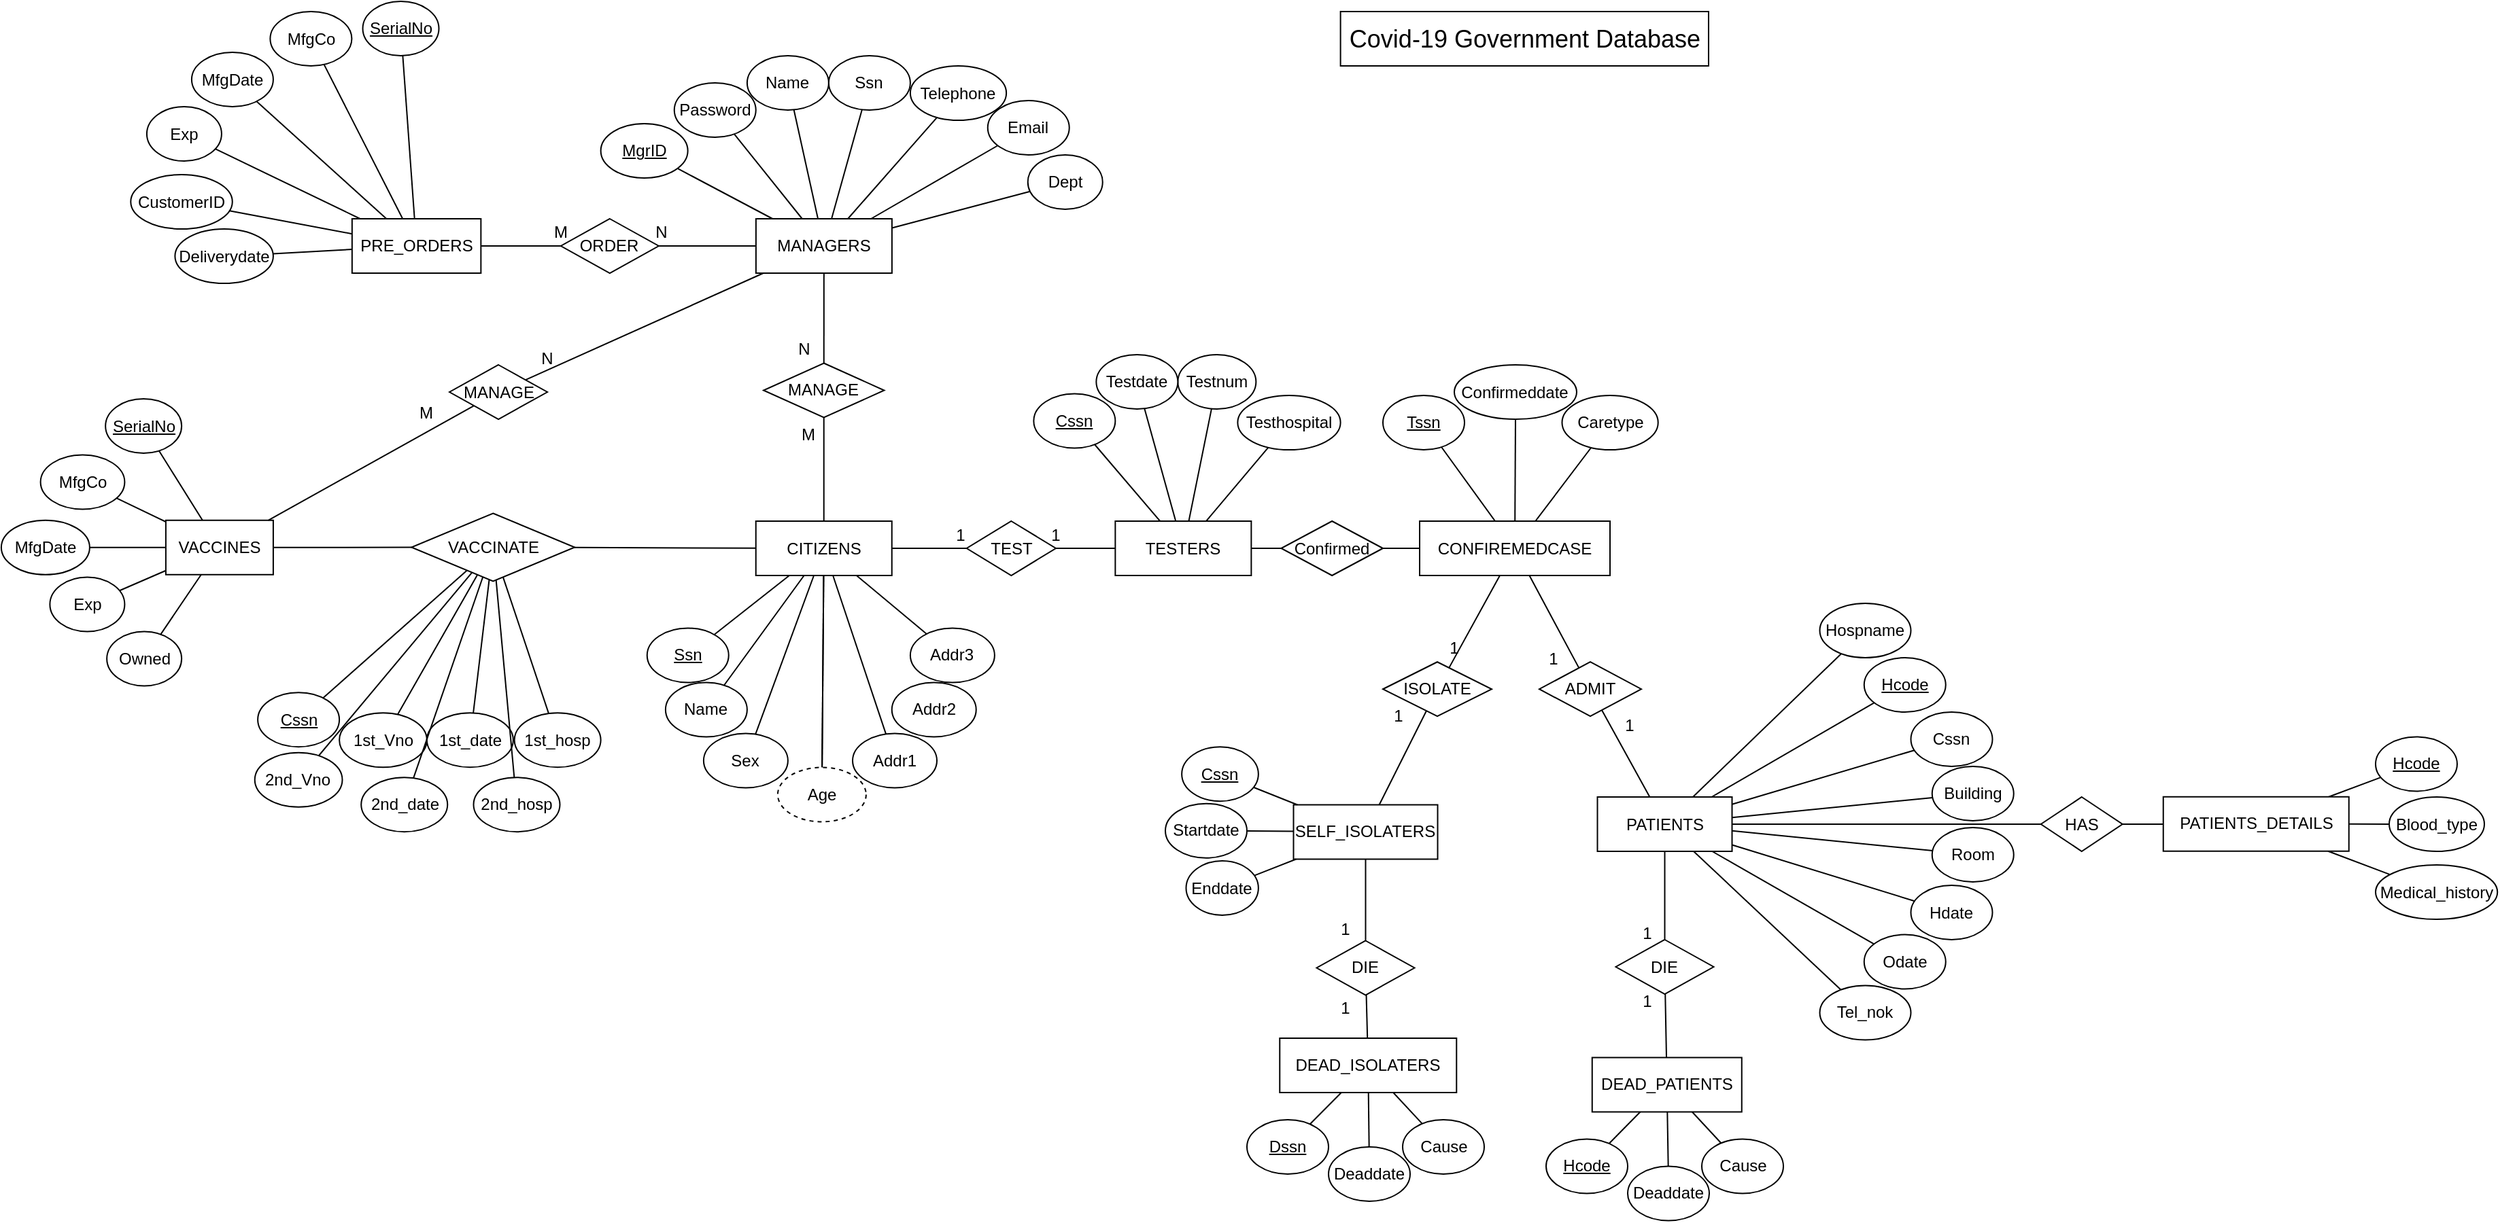 <mxfile version="15.8.6" type="google"><diagram id="Tef4YPOQEfVpA9aG3yB3" name="Page-1"><mxGraphModel dx="2130" dy="968" grid="1" gridSize="10" guides="1" tooltips="1" connect="1" arrows="1" fold="1" page="1" pageScale="1" pageWidth="827" pageHeight="1169" math="0" shadow="0"><root><mxCell id="0"/><mxCell id="1" parent="0"/><mxCell id="wlA0AizAZ7LrFWX_nTc1-1" value="TESTERS" style="whiteSpace=wrap;html=1;align=center;" parent="1" vertex="1"><mxGeometry x="1173.18" y="549.5" width="100" height="40" as="geometry"/></mxCell><mxCell id="wlA0AizAZ7LrFWX_nTc1-2" value="&lt;font style=&quot;font-size: 18px&quot;&gt;Covid-19 Government Database&lt;/font&gt;" style="whiteSpace=wrap;html=1;align=center;" parent="1" vertex="1"><mxGeometry x="1338.81" y="174.5" width="270.68" height="40" as="geometry"/></mxCell><mxCell id="wlA0AizAZ7LrFWX_nTc1-3" value="MANAGERS" style="whiteSpace=wrap;html=1;align=center;" parent="1" vertex="1"><mxGeometry x="908.94" y="327" width="100" height="40" as="geometry"/></mxCell><mxCell id="wlA0AizAZ7LrFWX_nTc1-9" value="CITIZENS" style="whiteSpace=wrap;html=1;align=center;" parent="1" vertex="1"><mxGeometry x="908.87" y="549.5" width="100" height="40" as="geometry"/></mxCell><mxCell id="wlA0AizAZ7LrFWX_nTc1-10" value="Ssn" style="ellipse;whiteSpace=wrap;html=1;align=center;fontStyle=4;" parent="1" vertex="1"><mxGeometry x="828.87" y="628.25" width="60" height="40" as="geometry"/></mxCell><mxCell id="wlA0AizAZ7LrFWX_nTc1-12" value="Name" style="ellipse;whiteSpace=wrap;html=1;align=center;" parent="1" vertex="1"><mxGeometry x="842.44" y="668.25" width="60" height="40" as="geometry"/></mxCell><mxCell id="wlA0AizAZ7LrFWX_nTc1-14" value="Sex" style="ellipse;whiteSpace=wrap;html=1;align=center;" parent="1" vertex="1"><mxGeometry x="870.44" y="705.75" width="62" height="40" as="geometry"/></mxCell><mxCell id="wlA0AizAZ7LrFWX_nTc1-28" value="SerialNo" style="ellipse;whiteSpace=wrap;html=1;align=center;fontStyle=4;" parent="1" vertex="1"><mxGeometry x="430.57" y="459.5" width="56" height="40" as="geometry"/></mxCell><mxCell id="wlA0AizAZ7LrFWX_nTc1-29" value="Exp" style="ellipse;whiteSpace=wrap;html=1;align=center;" parent="1" vertex="1"><mxGeometry x="389.69" y="590.75" width="55" height="40" as="geometry"/></mxCell><mxCell id="wlA0AizAZ7LrFWX_nTc1-30" value="MfgCo" style="ellipse;whiteSpace=wrap;html=1;align=center;" parent="1" vertex="1"><mxGeometry x="382.81" y="500.75" width="61.88" height="40" as="geometry"/></mxCell><mxCell id="wlA0AizAZ7LrFWX_nTc1-33" value="MfgDate" style="ellipse;whiteSpace=wrap;html=1;align=center;" parent="1" vertex="1"><mxGeometry x="353.95" y="548.88" width="65" height="40" as="geometry"/></mxCell><mxCell id="wlA0AizAZ7LrFWX_nTc1-34" value="VACCINES" style="whiteSpace=wrap;html=1;align=center;" parent="1" vertex="1"><mxGeometry x="474.95" y="548.88" width="79" height="40" as="geometry"/></mxCell><mxCell id="wlA0AizAZ7LrFWX_nTc1-39" value="Testnum" style="ellipse;whiteSpace=wrap;html=1;align=center;" parent="1" vertex="1"><mxGeometry x="1219.18" y="427" width="57.5" height="40" as="geometry"/></mxCell><mxCell id="KOKyJdPSJl_EQrpY-CTu-1" value="PATIENTS" style="whiteSpace=wrap;html=1;align=center;" parent="1" vertex="1"><mxGeometry x="1527.75" y="752.5" width="99" height="40" as="geometry"/></mxCell><mxCell id="KOKyJdPSJl_EQrpY-CTu-4" value="Hospname" style="ellipse;whiteSpace=wrap;html=1;align=center;" parent="1" vertex="1"><mxGeometry x="1691.25" y="610" width="67" height="40" as="geometry"/></mxCell><mxCell id="KOKyJdPSJl_EQrpY-CTu-6" value="Hdate" style="ellipse;whiteSpace=wrap;html=1;align=center;" parent="1" vertex="1"><mxGeometry x="1758.25" y="817.5" width="60" height="40" as="geometry"/></mxCell><mxCell id="KOKyJdPSJl_EQrpY-CTu-7" value="Odate" style="ellipse;whiteSpace=wrap;html=1;align=center;" parent="1" vertex="1"><mxGeometry x="1723.88" y="853.75" width="60" height="40" as="geometry"/></mxCell><mxCell id="KOKyJdPSJl_EQrpY-CTu-8" value="Room" style="ellipse;whiteSpace=wrap;html=1;align=center;" parent="1" vertex="1"><mxGeometry x="1773.88" y="775" width="60" height="40" as="geometry"/></mxCell><mxCell id="KOKyJdPSJl_EQrpY-CTu-9" value="Building" style="ellipse;whiteSpace=wrap;html=1;align=center;" parent="1" vertex="1"><mxGeometry x="1773.88" y="730" width="60" height="40" as="geometry"/></mxCell><mxCell id="KOKyJdPSJl_EQrpY-CTu-11" value="Testdate" style="ellipse;whiteSpace=wrap;html=1;align=center;" parent="1" vertex="1"><mxGeometry x="1159.18" y="427" width="60" height="40" as="geometry"/></mxCell><mxCell id="KOKyJdPSJl_EQrpY-CTu-21" value="MANAGE" style="shape=rhombus;perimeter=rhombusPerimeter;whiteSpace=wrap;html=1;align=center;" parent="1" vertex="1"><mxGeometry x="914.49" y="433.25" width="88.75" height="40" as="geometry"/></mxCell><mxCell id="KOKyJdPSJl_EQrpY-CTu-46" value="" style="endArrow=none;html=1;rounded=0;" parent="1" source="wlA0AizAZ7LrFWX_nTc1-28" target="wlA0AizAZ7LrFWX_nTc1-34" edge="1"><mxGeometry relative="1" as="geometry"><mxPoint x="408.7" y="588.88" as="sourcePoint"/><mxPoint x="408.7" y="568.88" as="targetPoint"/></mxGeometry></mxCell><mxCell id="KOKyJdPSJl_EQrpY-CTu-47" value="" style="endArrow=none;html=1;rounded=0;" parent="1" source="wlA0AizAZ7LrFWX_nTc1-30" target="wlA0AizAZ7LrFWX_nTc1-34" edge="1"><mxGeometry relative="1" as="geometry"><mxPoint x="361.7" y="588.88" as="sourcePoint"/><mxPoint x="408.7" y="718.88" as="targetPoint"/></mxGeometry></mxCell><mxCell id="KOKyJdPSJl_EQrpY-CTu-48" value="" style="endArrow=none;html=1;rounded=0;" parent="1" source="wlA0AizAZ7LrFWX_nTc1-33" target="wlA0AizAZ7LrFWX_nTc1-34" edge="1"><mxGeometry relative="1" as="geometry"><mxPoint x="551.816" y="656.87" as="sourcePoint"/><mxPoint x="398.7" y="708.88" as="targetPoint"/></mxGeometry></mxCell><mxCell id="KOKyJdPSJl_EQrpY-CTu-49" value="" style="endArrow=none;html=1;rounded=0;" parent="1" source="wlA0AizAZ7LrFWX_nTc1-29" target="wlA0AizAZ7LrFWX_nTc1-34" edge="1"><mxGeometry relative="1" as="geometry"><mxPoint x="597.316" y="494.524" as="sourcePoint"/><mxPoint x="398.7" y="698.88" as="targetPoint"/></mxGeometry></mxCell><mxCell id="KOKyJdPSJl_EQrpY-CTu-50" value="" style="endArrow=none;html=1;rounded=0;" parent="1" source="wlA0AizAZ7LrFWX_nTc1-10" target="wlA0AizAZ7LrFWX_nTc1-9" edge="1"><mxGeometry relative="1" as="geometry"><mxPoint x="828.87" y="669.5" as="sourcePoint"/><mxPoint x="879.37" y="609.5" as="targetPoint"/></mxGeometry></mxCell><mxCell id="KOKyJdPSJl_EQrpY-CTu-51" value="" style="endArrow=none;html=1;rounded=0;" parent="1" source="wlA0AizAZ7LrFWX_nTc1-12" target="wlA0AizAZ7LrFWX_nTc1-9" edge="1"><mxGeometry relative="1" as="geometry"><mxPoint x="909.87" y="654.5" as="sourcePoint"/><mxPoint x="968.87" y="599.5" as="targetPoint"/></mxGeometry></mxCell><mxCell id="KOKyJdPSJl_EQrpY-CTu-52" value="" style="endArrow=none;html=1;rounded=0;" parent="1" source="wlA0AizAZ7LrFWX_nTc1-14" target="wlA0AizAZ7LrFWX_nTc1-9" edge="1"><mxGeometry relative="1" as="geometry"><mxPoint x="919.87" y="664.5" as="sourcePoint"/><mxPoint x="978.87" y="609.5" as="targetPoint"/></mxGeometry></mxCell><mxCell id="KOKyJdPSJl_EQrpY-CTu-53" value="" style="endArrow=none;html=1;rounded=0;" parent="1" source="05w3biJESEmMA4Z9s65H-32" target="wlA0AizAZ7LrFWX_nTc1-9" edge="1"><mxGeometry relative="1" as="geometry"><mxPoint x="1011.869" y="443.776" as="sourcePoint"/><mxPoint x="988.87" y="619.5" as="targetPoint"/></mxGeometry></mxCell><mxCell id="aL1hdE9Rqwe-BxGS2zhp-1" value="Dept" style="ellipse;whiteSpace=wrap;html=1;align=center;" parent="1" vertex="1"><mxGeometry x="1108.87" y="280" width="55" height="40" as="geometry"/></mxCell><mxCell id="aL1hdE9Rqwe-BxGS2zhp-9" value="Password" style="ellipse;whiteSpace=wrap;html=1;align=center;" parent="1" vertex="1"><mxGeometry x="848.87" y="227" width="60" height="40" as="geometry"/></mxCell><mxCell id="aL1hdE9Rqwe-BxGS2zhp-10" value="" style="endArrow=none;html=1;rounded=0;" parent="1" source="wlA0AizAZ7LrFWX_nTc1-3" target="aL1hdE9Rqwe-BxGS2zhp-1" edge="1"><mxGeometry relative="1" as="geometry"><mxPoint x="666.5" y="383.37" as="sourcePoint"/><mxPoint x="451.119" y="458.126" as="targetPoint"/></mxGeometry></mxCell><mxCell id="aL1hdE9Rqwe-BxGS2zhp-11" value="" style="endArrow=none;html=1;rounded=0;" parent="1" source="wlA0AizAZ7LrFWX_nTc1-3" target="aL1hdE9Rqwe-BxGS2zhp-14" edge="1"><mxGeometry relative="1" as="geometry"><mxPoint x="386.5" y="383.37" as="sourcePoint"/><mxPoint x="576.5" y="243.37" as="targetPoint"/></mxGeometry></mxCell><mxCell id="aL1hdE9Rqwe-BxGS2zhp-13" value="" style="endArrow=none;html=1;rounded=0;" parent="1" source="wlA0AizAZ7LrFWX_nTc1-3" target="aL1hdE9Rqwe-BxGS2zhp-9" edge="1"><mxGeometry relative="1" as="geometry"><mxPoint x="516.5" y="353.37" as="sourcePoint"/><mxPoint x="476.5" y="263.37" as="targetPoint"/></mxGeometry></mxCell><mxCell id="aL1hdE9Rqwe-BxGS2zhp-14" value="MgrID" style="ellipse;whiteSpace=wrap;html=1;align=center;fontStyle=4;" parent="1" vertex="1"><mxGeometry x="794.81" y="257" width="64" height="40" as="geometry"/></mxCell><mxCell id="mh0vzh0CUXaaZkhhf7im-1" value="Name" style="ellipse;whiteSpace=wrap;html=1;align=center;" parent="1" vertex="1"><mxGeometry x="902.44" y="207" width="60" height="40" as="geometry"/></mxCell><mxCell id="mh0vzh0CUXaaZkhhf7im-2" value="Ssn" style="ellipse;whiteSpace=wrap;html=1;align=center;" parent="1" vertex="1"><mxGeometry x="962.44" y="207" width="60" height="40" as="geometry"/></mxCell><mxCell id="mh0vzh0CUXaaZkhhf7im-3" value="Email" style="ellipse;whiteSpace=wrap;html=1;align=center;" parent="1" vertex="1"><mxGeometry x="1079.37" y="240" width="60" height="40" as="geometry"/></mxCell><mxCell id="RqSrlyFkmi14pjxcWvD9-8" value="MANAGE" style="shape=rhombus;perimeter=rhombusPerimeter;whiteSpace=wrap;html=1;align=center;" parent="1" vertex="1"><mxGeometry x="683.55" y="434.5" width="72" height="40" as="geometry"/></mxCell><mxCell id="RqSrlyFkmi14pjxcWvD9-14" value="" style="endArrow=none;html=1;rounded=0;" parent="1" source="CvPec89zEIyWPeB_pNI0-44" target="wlA0AizAZ7LrFWX_nTc1-9" edge="1"><mxGeometry relative="1" as="geometry"><mxPoint x="883.721" y="1022.17" as="sourcePoint"/><mxPoint x="1044.999" y="547" as="targetPoint"/></mxGeometry></mxCell><mxCell id="RqSrlyFkmi14pjxcWvD9-15" value="" style="endArrow=none;html=1;rounded=0;" parent="1" source="wlA0AizAZ7LrFWX_nTc1-34" target="CvPec89zEIyWPeB_pNI0-44" edge="1"><mxGeometry relative="1" as="geometry"><mxPoint x="865.902" y="1004.601" as="sourcePoint"/><mxPoint x="880.802" y="529.37" as="targetPoint"/></mxGeometry></mxCell><mxCell id="RqSrlyFkmi14pjxcWvD9-23" value="" style="endArrow=none;html=1;rounded=0;" parent="1" source="wlA0AizAZ7LrFWX_nTc1-3" target="mh0vzh0CUXaaZkhhf7im-1" edge="1"><mxGeometry relative="1" as="geometry"><mxPoint x="566.5" y="323.37" as="sourcePoint"/><mxPoint x="499.0" y="273.37" as="targetPoint"/></mxGeometry></mxCell><mxCell id="RqSrlyFkmi14pjxcWvD9-24" value="" style="endArrow=none;html=1;rounded=0;" parent="1" source="wlA0AizAZ7LrFWX_nTc1-3" target="mh0vzh0CUXaaZkhhf7im-2" edge="1"><mxGeometry relative="1" as="geometry"><mxPoint x="426.5" y="363.37" as="sourcePoint"/><mxPoint x="509.0" y="283.37" as="targetPoint"/></mxGeometry></mxCell><mxCell id="RqSrlyFkmi14pjxcWvD9-25" value="" style="endArrow=none;html=1;rounded=0;" parent="1" source="wlA0AizAZ7LrFWX_nTc1-3" target="mh0vzh0CUXaaZkhhf7im-3" edge="1"><mxGeometry relative="1" as="geometry"><mxPoint x="656.5" y="403.37" as="sourcePoint"/><mxPoint x="519.0" y="293.37" as="targetPoint"/></mxGeometry></mxCell><mxCell id="RqSrlyFkmi14pjxcWvD9-30" value="" style="endArrow=none;html=1;rounded=0;" parent="1" source="wlA0AizAZ7LrFWX_nTc1-1" target="KOKyJdPSJl_EQrpY-CTu-11" edge="1"><mxGeometry relative="1" as="geometry"><mxPoint x="1078.355" y="589.5" as="sourcePoint"/><mxPoint x="1048.198" y="618.264" as="targetPoint"/></mxGeometry></mxCell><mxCell id="RqSrlyFkmi14pjxcWvD9-31" value="" style="endArrow=none;html=1;rounded=0;" parent="1" source="wlA0AizAZ7LrFWX_nTc1-1" target="wlA0AizAZ7LrFWX_nTc1-39" edge="1"><mxGeometry relative="1" as="geometry"><mxPoint x="1090.287" y="589.5" as="sourcePoint"/><mxPoint x="1058.198" y="628.264" as="targetPoint"/></mxGeometry></mxCell><mxCell id="RqSrlyFkmi14pjxcWvD9-33" value="" style="endArrow=none;html=1;rounded=0;" parent="1" source="KOKyJdPSJl_EQrpY-CTu-1" target="KOKyJdPSJl_EQrpY-CTu-9" edge="1"><mxGeometry relative="1" as="geometry"><mxPoint x="1329.348" y="832.5" as="sourcePoint"/><mxPoint x="1735.06" y="723.451" as="targetPoint"/></mxGeometry></mxCell><mxCell id="RqSrlyFkmi14pjxcWvD9-35" value="" style="endArrow=none;html=1;rounded=0;" parent="1" source="KOKyJdPSJl_EQrpY-CTu-1" target="KOKyJdPSJl_EQrpY-CTu-4" edge="1"><mxGeometry relative="1" as="geometry"><mxPoint x="1572.712" y="812.5" as="sourcePoint"/><mxPoint x="1544.178" y="832.853" as="targetPoint"/></mxGeometry></mxCell><mxCell id="RqSrlyFkmi14pjxcWvD9-36" value="" style="endArrow=none;html=1;rounded=0;" parent="1" source="KOKyJdPSJl_EQrpY-CTu-1" target="05w3biJESEmMA4Z9s65H-64" edge="1"><mxGeometry relative="1" as="geometry"><mxPoint x="1582.712" y="822.5" as="sourcePoint"/><mxPoint x="1734.289" y="829.326" as="targetPoint"/></mxGeometry></mxCell><mxCell id="RqSrlyFkmi14pjxcWvD9-37" value="" style="endArrow=none;html=1;rounded=0;" parent="1" source="KOKyJdPSJl_EQrpY-CTu-1" target="KOKyJdPSJl_EQrpY-CTu-7" edge="1"><mxGeometry relative="1" as="geometry"><mxPoint x="1592.712" y="832.5" as="sourcePoint"/><mxPoint x="1564.178" y="852.853" as="targetPoint"/></mxGeometry></mxCell><mxCell id="RqSrlyFkmi14pjxcWvD9-41" value="" style="endArrow=none;html=1;rounded=0;" parent="1" source="KOKyJdPSJl_EQrpY-CTu-1" target="KOKyJdPSJl_EQrpY-CTu-6" edge="1"><mxGeometry relative="1" as="geometry"><mxPoint x="1632.712" y="872.5" as="sourcePoint"/><mxPoint x="1742.79" y="793.723" as="targetPoint"/></mxGeometry></mxCell><mxCell id="RqSrlyFkmi14pjxcWvD9-50" value="M" style="text;html=1;align=center;verticalAlign=middle;resizable=0;points=[];autosize=1;strokeColor=none;fillColor=none;" parent="1" vertex="1"><mxGeometry x="750" y="327" width="30" height="20" as="geometry"/></mxCell><mxCell id="RqSrlyFkmi14pjxcWvD9-51" value="N" style="text;html=1;align=center;verticalAlign=middle;resizable=0;points=[];autosize=1;strokeColor=none;fillColor=none;" parent="1" vertex="1"><mxGeometry x="828.87" y="327" width="20" height="20" as="geometry"/></mxCell><mxCell id="RqSrlyFkmi14pjxcWvD9-58" value="" style="endArrow=none;html=1;rounded=0;" parent="1" source="KOKyJdPSJl_EQrpY-CTu-21" target="wlA0AizAZ7LrFWX_nTc1-3" edge="1"><mxGeometry relative="1" as="geometry"><mxPoint x="664.75" y="378.37" as="sourcePoint"/><mxPoint x="694.75" y="328.37" as="targetPoint"/></mxGeometry></mxCell><mxCell id="RqSrlyFkmi14pjxcWvD9-59" value="" style="endArrow=none;html=1;rounded=0;" parent="1" source="KOKyJdPSJl_EQrpY-CTu-21" target="wlA0AizAZ7LrFWX_nTc1-9" edge="1"><mxGeometry relative="1" as="geometry"><mxPoint x="818.353" y="468.563" as="sourcePoint"/><mxPoint x="734.37" y="677" as="targetPoint"/></mxGeometry></mxCell><mxCell id="05w3biJESEmMA4Z9s65H-1" value="DEAD_ISOLATERS" style="whiteSpace=wrap;html=1;align=center;" parent="1" vertex="1"><mxGeometry x="1294.13" y="930" width="130" height="40" as="geometry"/></mxCell><mxCell id="05w3biJESEmMA4Z9s65H-2" value="Dssn" style="ellipse;whiteSpace=wrap;html=1;align=center;fontStyle=4;" parent="1" vertex="1"><mxGeometry x="1270.0" y="990" width="60" height="40" as="geometry"/></mxCell><mxCell id="05w3biJESEmMA4Z9s65H-3" value="Deaddate" style="ellipse;whiteSpace=wrap;html=1;align=center;" parent="1" vertex="1"><mxGeometry x="1330.0" y="1010" width="60" height="40" as="geometry"/></mxCell><mxCell id="05w3biJESEmMA4Z9s65H-4" value="Cause" style="ellipse;whiteSpace=wrap;html=1;align=center;" parent="1" vertex="1"><mxGeometry x="1384.5" y="990" width="60" height="40" as="geometry"/></mxCell><mxCell id="05w3biJESEmMA4Z9s65H-7" value="Cssn" style="ellipse;whiteSpace=wrap;html=1;align=center;fontStyle=4;" parent="1" vertex="1"><mxGeometry x="1113.18" y="455.75" width="60" height="40" as="geometry"/></mxCell><mxCell id="05w3biJESEmMA4Z9s65H-8" value="" style="endArrow=none;html=1;rounded=0;" parent="1" source="wlA0AizAZ7LrFWX_nTc1-1" target="05w3biJESEmMA4Z9s65H-7" edge="1"><mxGeometry relative="1" as="geometry"><mxPoint x="1292.242" y="809.5" as="sourcePoint"/><mxPoint x="1176.042" y="502.569" as="targetPoint"/></mxGeometry></mxCell><mxCell id="05w3biJESEmMA4Z9s65H-12" value="TEST" style="shape=rhombus;perimeter=rhombusPerimeter;whiteSpace=wrap;html=1;align=center;" parent="1" vertex="1"><mxGeometry x="1063.87" y="549.5" width="65.63" height="40" as="geometry"/></mxCell><mxCell id="05w3biJESEmMA4Z9s65H-14" value="" style="endArrow=none;html=1;rounded=0;" parent="1" source="wlA0AizAZ7LrFWX_nTc1-9" target="05w3biJESEmMA4Z9s65H-12" edge="1"><mxGeometry relative="1" as="geometry"><mxPoint x="807.87" y="579.5" as="sourcePoint"/><mxPoint x="918.87" y="579.5" as="targetPoint"/></mxGeometry></mxCell><mxCell id="05w3biJESEmMA4Z9s65H-15" value="" style="endArrow=none;html=1;rounded=0;" parent="1" source="05w3biJESEmMA4Z9s65H-12" target="wlA0AizAZ7LrFWX_nTc1-1" edge="1"><mxGeometry relative="1" as="geometry"><mxPoint x="925.87" y="579.5" as="sourcePoint"/><mxPoint x="1093.87" y="579.5" as="targetPoint"/></mxGeometry></mxCell><mxCell id="05w3biJESEmMA4Z9s65H-16" value="" style="endArrow=none;html=1;rounded=0;" parent="1" source="05w3biJESEmMA4Z9s65H-2" target="05w3biJESEmMA4Z9s65H-1" edge="1"><mxGeometry relative="1" as="geometry"><mxPoint x="1233.0" y="740" as="sourcePoint"/><mxPoint x="1344.0" y="740" as="targetPoint"/></mxGeometry></mxCell><mxCell id="05w3biJESEmMA4Z9s65H-17" value="" style="endArrow=none;html=1;rounded=0;" parent="1" source="05w3biJESEmMA4Z9s65H-3" target="05w3biJESEmMA4Z9s65H-1" edge="1"><mxGeometry relative="1" as="geometry"><mxPoint x="1327.435" y="1003.432" as="sourcePoint"/><mxPoint x="1351.543" y="980" as="targetPoint"/></mxGeometry></mxCell><mxCell id="05w3biJESEmMA4Z9s65H-18" value="" style="endArrow=none;html=1;rounded=0;" parent="1" source="05w3biJESEmMA4Z9s65H-4" target="05w3biJESEmMA4Z9s65H-1" edge="1"><mxGeometry relative="1" as="geometry"><mxPoint x="1337.435" y="1013.432" as="sourcePoint"/><mxPoint x="1361.543" y="990" as="targetPoint"/></mxGeometry></mxCell><mxCell id="05w3biJESEmMA4Z9s65H-19" value="SELF_ISOLATERS" style="whiteSpace=wrap;html=1;align=center;" parent="1" vertex="1"><mxGeometry x="1304.25" y="758.25" width="106" height="40" as="geometry"/></mxCell><mxCell id="05w3biJESEmMA4Z9s65H-20" value="Cssn" style="ellipse;whiteSpace=wrap;html=1;align=center;fontStyle=4;" parent="1" vertex="1"><mxGeometry x="1222.07" y="715.62" width="56.36" height="40" as="geometry"/></mxCell><mxCell id="05w3biJESEmMA4Z9s65H-21" value="Startdate" style="ellipse;whiteSpace=wrap;html=1;align=center;" parent="1" vertex="1"><mxGeometry x="1210.0" y="757.37" width="60" height="40" as="geometry"/></mxCell><mxCell id="05w3biJESEmMA4Z9s65H-22" value="Enddate" style="ellipse;whiteSpace=wrap;html=1;align=center;" parent="1" vertex="1"><mxGeometry x="1225.25" y="799.5" width="53.18" height="40" as="geometry"/></mxCell><mxCell id="05w3biJESEmMA4Z9s65H-23" value="" style="endArrow=none;html=1;rounded=0;" parent="1" source="05w3biJESEmMA4Z9s65H-19" target="05w3biJESEmMA4Z9s65H-20" edge="1"><mxGeometry relative="1" as="geometry"><mxPoint x="1398.25" y="638.018" as="sourcePoint"/><mxPoint x="1483.1" y="658.836" as="targetPoint"/></mxGeometry></mxCell><mxCell id="05w3biJESEmMA4Z9s65H-24" value="" style="endArrow=none;html=1;rounded=0;" parent="1" source="05w3biJESEmMA4Z9s65H-19" target="05w3biJESEmMA4Z9s65H-21" edge="1"><mxGeometry relative="1" as="geometry"><mxPoint x="1283.75" y="855.75" as="sourcePoint"/><mxPoint x="1246.366" y="898.474" as="targetPoint"/></mxGeometry></mxCell><mxCell id="05w3biJESEmMA4Z9s65H-25" value="" style="endArrow=none;html=1;rounded=0;" parent="1" source="05w3biJESEmMA4Z9s65H-19" target="05w3biJESEmMA4Z9s65H-22" edge="1"><mxGeometry relative="1" as="geometry"><mxPoint x="1293.75" y="865.75" as="sourcePoint"/><mxPoint x="1256.366" y="908.474" as="targetPoint"/></mxGeometry></mxCell><mxCell id="05w3biJESEmMA4Z9s65H-29" value="DIE" style="shape=rhombus;perimeter=rhombusPerimeter;whiteSpace=wrap;html=1;align=center;" parent="1" vertex="1"><mxGeometry x="1321.25" y="858.25" width="72" height="40" as="geometry"/></mxCell><mxCell id="05w3biJESEmMA4Z9s65H-31" value="" style="endArrow=none;html=1;rounded=0;" parent="1" source="05w3biJESEmMA4Z9s65H-29" target="05w3biJESEmMA4Z9s65H-1" edge="1"><mxGeometry relative="1" as="geometry"><mxPoint x="2186.75" y="332" as="sourcePoint"/><mxPoint x="2187.212" y="174.5" as="targetPoint"/></mxGeometry></mxCell><mxCell id="05w3biJESEmMA4Z9s65H-33" value="Addr1" style="ellipse;whiteSpace=wrap;html=1;align=center;" parent="1" vertex="1"><mxGeometry x="980.0" y="705.75" width="62" height="40" as="geometry"/></mxCell><mxCell id="05w3biJESEmMA4Z9s65H-34" value="Addr2" style="ellipse;whiteSpace=wrap;html=1;align=center;" parent="1" vertex="1"><mxGeometry x="1008.87" y="668.25" width="62" height="40" as="geometry"/></mxCell><mxCell id="05w3biJESEmMA4Z9s65H-35" value="Addr3" style="ellipse;whiteSpace=wrap;html=1;align=center;" parent="1" vertex="1"><mxGeometry x="1022.44" y="628.25" width="62" height="40" as="geometry"/></mxCell><mxCell id="05w3biJESEmMA4Z9s65H-37" value="" style="endArrow=none;html=1;rounded=0;" parent="1" source="05w3biJESEmMA4Z9s65H-33" target="wlA0AizAZ7LrFWX_nTc1-9" edge="1"><mxGeometry relative="1" as="geometry"><mxPoint x="973.891" y="985.873" as="sourcePoint"/><mxPoint x="942.549" y="783.421" as="targetPoint"/></mxGeometry></mxCell><mxCell id="05w3biJESEmMA4Z9s65H-39" value="" style="endArrow=none;html=1;rounded=0;startArrow=none;" parent="1" source="05w3biJESEmMA4Z9s65H-32" target="wlA0AizAZ7LrFWX_nTc1-9" edge="1"><mxGeometry relative="1" as="geometry"><mxPoint x="986.98" y="880.747" as="sourcePoint"/><mxPoint x="958.94" y="785.75" as="targetPoint"/></mxGeometry></mxCell><mxCell id="05w3biJESEmMA4Z9s65H-40" value="" style="endArrow=none;html=1;rounded=0;" parent="1" source="05w3biJESEmMA4Z9s65H-35" target="wlA0AizAZ7LrFWX_nTc1-9" edge="1"><mxGeometry relative="1" as="geometry"><mxPoint x="1038.347" y="891.799" as="sourcePoint"/><mxPoint x="975.494" y="783.372" as="targetPoint"/></mxGeometry></mxCell><mxCell id="05w3biJESEmMA4Z9s65H-42" value="ADMIT" style="shape=rhombus;perimeter=rhombusPerimeter;whiteSpace=wrap;html=1;align=center;" parent="1" vertex="1"><mxGeometry x="1485" y="653.12" width="75" height="40" as="geometry"/></mxCell><mxCell id="05w3biJESEmMA4Z9s65H-43" value="ISOLATE" style="shape=rhombus;perimeter=rhombusPerimeter;whiteSpace=wrap;html=1;align=center;" parent="1" vertex="1"><mxGeometry x="1370" y="653.12" width="80" height="40" as="geometry"/></mxCell><mxCell id="05w3biJESEmMA4Z9s65H-45" value="" style="endArrow=none;html=1;rounded=0;" parent="1" source="CvPec89zEIyWPeB_pNI0-3" target="05w3biJESEmMA4Z9s65H-43" edge="1"><mxGeometry relative="1" as="geometry"><mxPoint x="1375.489" y="593.75" as="sourcePoint"/><mxPoint x="1171.5" y="583.75" as="targetPoint"/></mxGeometry></mxCell><mxCell id="05w3biJESEmMA4Z9s65H-46" value="" style="endArrow=none;html=1;rounded=0;" parent="1" source="05w3biJESEmMA4Z9s65H-43" target="05w3biJESEmMA4Z9s65H-19" edge="1"><mxGeometry relative="1" as="geometry"><mxPoint x="1647.198" y="479.41" as="sourcePoint"/><mxPoint x="1655.826" y="518.534" as="targetPoint"/></mxGeometry></mxCell><mxCell id="05w3biJESEmMA4Z9s65H-47" value="" style="endArrow=none;html=1;rounded=0;" parent="1" source="CvPec89zEIyWPeB_pNI0-3" target="05w3biJESEmMA4Z9s65H-42" edge="1"><mxGeometry relative="1" as="geometry"><mxPoint x="1411.64" y="593.75" as="sourcePoint"/><mxPoint x="1338.256" y="530.094" as="targetPoint"/></mxGeometry></mxCell><mxCell id="05w3biJESEmMA4Z9s65H-48" value="" style="endArrow=none;html=1;rounded=0;" parent="1" source="05w3biJESEmMA4Z9s65H-42" target="KOKyJdPSJl_EQrpY-CTu-1" edge="1"><mxGeometry relative="1" as="geometry"><mxPoint x="1605.133" y="654.452" as="sourcePoint"/><mxPoint x="1619.938" y="622.75" as="targetPoint"/></mxGeometry></mxCell><mxCell id="05w3biJESEmMA4Z9s65H-49" value="Blood_type" style="ellipse;whiteSpace=wrap;html=1;align=center;" parent="1" vertex="1"><mxGeometry x="2110" y="752.5" width="70" height="40" as="geometry"/></mxCell><mxCell id="05w3biJESEmMA4Z9s65H-50" value="" style="endArrow=none;html=1;rounded=0;" parent="1" source="05w3biJESEmMA4Z9s65H-19" target="05w3biJESEmMA4Z9s65H-29" edge="1"><mxGeometry relative="1" as="geometry"><mxPoint x="2059.958" y="475.635" as="sourcePoint"/><mxPoint x="2121.25" y="396.25" as="targetPoint"/></mxGeometry></mxCell><mxCell id="05w3biJESEmMA4Z9s65H-51" value="DIE" style="shape=rhombus;perimeter=rhombusPerimeter;whiteSpace=wrap;html=1;align=center;" parent="1" vertex="1"><mxGeometry x="1541.25" y="857.5" width="72" height="40" as="geometry"/></mxCell><mxCell id="05w3biJESEmMA4Z9s65H-52" value="" style="endArrow=none;html=1;rounded=0;" parent="1" source="05w3biJESEmMA4Z9s65H-51" target="CvPec89zEIyWPeB_pNI0-86" edge="1"><mxGeometry relative="1" as="geometry"><mxPoint x="1842.458" y="356.135" as="sourcePoint"/><mxPoint x="1954.25" y="392.49" as="targetPoint"/></mxGeometry></mxCell><mxCell id="05w3biJESEmMA4Z9s65H-53" value="" style="endArrow=none;html=1;rounded=0;" parent="1" source="KOKyJdPSJl_EQrpY-CTu-1" target="05w3biJESEmMA4Z9s65H-51" edge="1"><mxGeometry relative="1" as="geometry"><mxPoint x="1856.75" y="588.056" as="sourcePoint"/><mxPoint x="1994.75" y="547.275" as="targetPoint"/></mxGeometry></mxCell><mxCell id="05w3biJESEmMA4Z9s65H-55" value="" style="endArrow=none;html=1;rounded=0;" parent="1" source="CvPec89zEIyWPeB_pNI0-3" target="CvPec89zEIyWPeB_pNI0-4" edge="1"><mxGeometry relative="1" as="geometry"><mxPoint x="1716.201" y="747" as="sourcePoint"/><mxPoint x="1436.829" y="446.885" as="targetPoint"/></mxGeometry></mxCell><mxCell id="05w3biJESEmMA4Z9s65H-56" value="Testhospital" style="ellipse;whiteSpace=wrap;html=1;align=center;" parent="1" vertex="1"><mxGeometry x="1263.18" y="457" width="75.63" height="40" as="geometry"/></mxCell><mxCell id="05w3biJESEmMA4Z9s65H-57" value="" style="endArrow=none;html=1;rounded=0;" parent="1" source="wlA0AizAZ7LrFWX_nTc1-1" target="05w3biJESEmMA4Z9s65H-56" edge="1"><mxGeometry relative="1" as="geometry"><mxPoint x="1268.442" y="559.5" as="sourcePoint"/><mxPoint x="1295.92" y="464.129" as="targetPoint"/></mxGeometry></mxCell><mxCell id="05w3biJESEmMA4Z9s65H-58" value="Tel_nok" style="ellipse;whiteSpace=wrap;html=1;align=center;" parent="1" vertex="1"><mxGeometry x="1691.25" y="891.25" width="67" height="40" as="geometry"/></mxCell><mxCell id="05w3biJESEmMA4Z9s65H-62" value="Hcode" style="ellipse;whiteSpace=wrap;html=1;align=center;fontStyle=4;" parent="1" vertex="1"><mxGeometry x="2100" y="708.25" width="60" height="40" as="geometry"/></mxCell><mxCell id="05w3biJESEmMA4Z9s65H-63" value="Hcode" style="ellipse;whiteSpace=wrap;html=1;align=center;fontStyle=4;" parent="1" vertex="1"><mxGeometry x="1723.88" y="650" width="60" height="40" as="geometry"/></mxCell><mxCell id="05w3biJESEmMA4Z9s65H-64" value="Cssn" style="ellipse;whiteSpace=wrap;html=1;align=center;" parent="1" vertex="1"><mxGeometry x="1758.25" y="690" width="60" height="40" as="geometry"/></mxCell><mxCell id="05w3biJESEmMA4Z9s65H-65" value="" style="endArrow=none;html=1;rounded=0;" parent="1" source="KOKyJdPSJl_EQrpY-CTu-1" target="05w3biJESEmMA4Z9s65H-63" edge="1"><mxGeometry relative="1" as="geometry"><mxPoint x="1608.12" y="802.5" as="sourcePoint"/><mxPoint x="1750.118" y="938.582" as="targetPoint"/></mxGeometry></mxCell><mxCell id="05w3biJESEmMA4Z9s65H-66" value="Medical_history" style="ellipse;whiteSpace=wrap;html=1;align=center;" parent="1" vertex="1"><mxGeometry x="2100" y="802.5" width="89.62" height="40" as="geometry"/></mxCell><mxCell id="05w3biJESEmMA4Z9s65H-69" value="SerialNo" style="ellipse;whiteSpace=wrap;html=1;align=center;fontStyle=4;" parent="1" vertex="1"><mxGeometry x="619.76" y="167" width="56" height="40" as="geometry"/></mxCell><mxCell id="05w3biJESEmMA4Z9s65H-70" value="Exp" style="ellipse;whiteSpace=wrap;html=1;align=center;" parent="1" vertex="1"><mxGeometry x="460.96" y="244.5" width="55" height="40" as="geometry"/></mxCell><mxCell id="05w3biJESEmMA4Z9s65H-71" value="MfgCo" style="ellipse;whiteSpace=wrap;html=1;align=center;" parent="1" vertex="1"><mxGeometry x="551.7" y="174.5" width="60" height="40" as="geometry"/></mxCell><mxCell id="05w3biJESEmMA4Z9s65H-72" value="MfgDate" style="ellipse;whiteSpace=wrap;html=1;align=center;" parent="1" vertex="1"><mxGeometry x="493.95" y="204.5" width="60" height="40" as="geometry"/></mxCell><mxCell id="05w3biJESEmMA4Z9s65H-73" value="PRE_ORDERS" style="whiteSpace=wrap;html=1;align=center;" parent="1" vertex="1"><mxGeometry x="611.92" y="327" width="94.75" height="40" as="geometry"/></mxCell><mxCell id="05w3biJESEmMA4Z9s65H-74" value="" style="endArrow=none;html=1;rounded=0;" parent="1" source="05w3biJESEmMA4Z9s65H-69" target="05w3biJESEmMA4Z9s65H-73" edge="1"><mxGeometry relative="1" as="geometry"><mxPoint x="357.89" y="176.37" as="sourcePoint"/><mxPoint x="440.354" y="176.37" as="targetPoint"/></mxGeometry></mxCell><mxCell id="05w3biJESEmMA4Z9s65H-75" value="" style="endArrow=none;html=1;rounded=0;" parent="1" source="05w3biJESEmMA4Z9s65H-71" target="05w3biJESEmMA4Z9s65H-73" edge="1"><mxGeometry relative="1" as="geometry"><mxPoint x="310.89" y="176.37" as="sourcePoint"/><mxPoint x="456.44" y="176.37" as="targetPoint"/></mxGeometry></mxCell><mxCell id="05w3biJESEmMA4Z9s65H-76" value="" style="endArrow=none;html=1;rounded=0;" parent="1" source="05w3biJESEmMA4Z9s65H-72" target="05w3biJESEmMA4Z9s65H-73" edge="1"><mxGeometry relative="1" as="geometry"><mxPoint x="320.89" y="186.37" as="sourcePoint"/><mxPoint x="471.64" y="176.37" as="targetPoint"/></mxGeometry></mxCell><mxCell id="05w3biJESEmMA4Z9s65H-77" value="" style="endArrow=none;html=1;rounded=0;" parent="1" source="05w3biJESEmMA4Z9s65H-70" target="05w3biJESEmMA4Z9s65H-73" edge="1"><mxGeometry relative="1" as="geometry"><mxPoint x="546.506" y="82.014" as="sourcePoint"/><mxPoint x="487.354" y="176.37" as="targetPoint"/></mxGeometry></mxCell><mxCell id="05w3biJESEmMA4Z9s65H-78" value="ORDER" style="shape=rhombus;perimeter=rhombusPerimeter;whiteSpace=wrap;html=1;align=center;" parent="1" vertex="1"><mxGeometry x="765.44" y="327" width="72" height="40" as="geometry"/></mxCell><mxCell id="05w3biJESEmMA4Z9s65H-80" value="" style="endArrow=none;html=1;rounded=0;" parent="1" source="05w3biJESEmMA4Z9s65H-73" target="05w3biJESEmMA4Z9s65H-78" edge="1"><mxGeometry relative="1" as="geometry"><mxPoint x="824.06" y="175.12" as="sourcePoint"/><mxPoint x="824.06" y="55.12" as="targetPoint"/></mxGeometry></mxCell><mxCell id="05w3biJESEmMA4Z9s65H-81" value="Deliverydate" style="ellipse;whiteSpace=wrap;html=1;align=center;" parent="1" vertex="1"><mxGeometry x="481.7" y="334.5" width="72.25" height="40" as="geometry"/></mxCell><mxCell id="05w3biJESEmMA4Z9s65H-86" value="N" style="text;html=1;align=center;verticalAlign=middle;resizable=0;points=[];autosize=1;strokeColor=none;fillColor=none;" parent="1" vertex="1"><mxGeometry x="933.87" y="413.25" width="20" height="20" as="geometry"/></mxCell><mxCell id="05w3biJESEmMA4Z9s65H-87" value="M" style="text;html=1;align=center;verticalAlign=middle;resizable=0;points=[];autosize=1;strokeColor=none;fillColor=none;" parent="1" vertex="1"><mxGeometry x="932.44" y="475.75" width="30" height="20" as="geometry"/></mxCell><mxCell id="05w3biJESEmMA4Z9s65H-88" value="1" style="text;html=1;align=center;verticalAlign=middle;resizable=0;points=[];autosize=1;strokeColor=none;fillColor=none;" parent="1" vertex="1"><mxGeometry x="1048.87" y="549.5" width="20" height="20" as="geometry"/></mxCell><mxCell id="05w3biJESEmMA4Z9s65H-89" value="1" style="text;html=1;align=center;verticalAlign=middle;resizable=0;points=[];autosize=1;strokeColor=none;fillColor=none;" parent="1" vertex="1"><mxGeometry x="1119.37" y="549.5" width="20" height="20" as="geometry"/></mxCell><mxCell id="05w3biJESEmMA4Z9s65H-90" value="1" style="text;html=1;align=center;verticalAlign=middle;resizable=0;points=[];autosize=1;strokeColor=none;fillColor=none;" parent="1" vertex="1"><mxGeometry x="1412.07" y="632.81" width="20" height="20" as="geometry"/></mxCell><mxCell id="05w3biJESEmMA4Z9s65H-91" value="1" style="text;html=1;align=center;verticalAlign=middle;resizable=0;points=[];autosize=1;strokeColor=none;fillColor=none;" parent="1" vertex="1"><mxGeometry x="1370.88" y="682.81" width="20" height="20" as="geometry"/></mxCell><mxCell id="05w3biJESEmMA4Z9s65H-92" value="1" style="text;html=1;align=center;verticalAlign=middle;resizable=0;points=[];autosize=1;strokeColor=none;fillColor=none;" parent="1" vertex="1"><mxGeometry x="1485" y="640.62" width="20" height="20" as="geometry"/></mxCell><mxCell id="05w3biJESEmMA4Z9s65H-95" value="1" style="text;html=1;align=center;verticalAlign=middle;resizable=0;points=[];autosize=1;strokeColor=none;fillColor=none;" parent="1" vertex="1"><mxGeometry x="1541.25" y="690" width="20" height="20" as="geometry"/></mxCell><mxCell id="05w3biJESEmMA4Z9s65H-96" value="1" style="text;html=1;align=center;verticalAlign=middle;resizable=0;points=[];autosize=1;strokeColor=none;fillColor=none;" parent="1" vertex="1"><mxGeometry x="1332.25" y="898.25" width="20" height="20" as="geometry"/></mxCell><mxCell id="05w3biJESEmMA4Z9s65H-97" value="1" style="text;html=1;align=center;verticalAlign=middle;resizable=0;points=[];autosize=1;strokeColor=none;fillColor=none;" parent="1" vertex="1"><mxGeometry x="1332.25" y="839.5" width="20" height="20" as="geometry"/></mxCell><mxCell id="05w3biJESEmMA4Z9s65H-98" value="1" style="text;html=1;align=center;verticalAlign=middle;resizable=0;points=[];autosize=1;strokeColor=none;fillColor=none;" parent="1" vertex="1"><mxGeometry x="1553.88" y="842.5" width="20" height="20" as="geometry"/></mxCell><mxCell id="05w3biJESEmMA4Z9s65H-99" value="1" style="text;html=1;align=center;verticalAlign=middle;resizable=0;points=[];autosize=1;strokeColor=none;fillColor=none;" parent="1" vertex="1"><mxGeometry x="1553.88" y="892.5" width="20" height="20" as="geometry"/></mxCell><mxCell id="CvPec89zEIyWPeB_pNI0-2" value="Owned" style="ellipse;whiteSpace=wrap;html=1;align=center;" vertex="1" parent="1"><mxGeometry x="431.57" y="630.75" width="55" height="40" as="geometry"/></mxCell><mxCell id="CvPec89zEIyWPeB_pNI0-3" value="CONFIREMEDCASE" style="whiteSpace=wrap;html=1;align=center;" vertex="1" parent="1"><mxGeometry x="1397.0" y="549.5" width="140" height="40" as="geometry"/></mxCell><mxCell id="CvPec89zEIyWPeB_pNI0-4" value="Confirmeddate" style="ellipse;whiteSpace=wrap;html=1;align=center;" vertex="1" parent="1"><mxGeometry x="1422.49" y="434.5" width="90" height="40" as="geometry"/></mxCell><mxCell id="CvPec89zEIyWPeB_pNI0-5" value="Caretype" style="ellipse;whiteSpace=wrap;html=1;align=center;" vertex="1" parent="1"><mxGeometry x="1501.74" y="457" width="70.63" height="40" as="geometry"/></mxCell><mxCell id="CvPec89zEIyWPeB_pNI0-6" value="" style="endArrow=none;html=1;rounded=0;" edge="1" parent="1" source="CvPec89zEIyWPeB_pNI0-3" target="CvPec89zEIyWPeB_pNI0-5"><mxGeometry relative="1" as="geometry"><mxPoint x="1471.143" y="557" as="sourcePoint"/><mxPoint x="1446.829" y="456.885" as="targetPoint"/></mxGeometry></mxCell><mxCell id="CvPec89zEIyWPeB_pNI0-7" value="Confirmed" style="shape=rhombus;perimeter=rhombusPerimeter;whiteSpace=wrap;html=1;align=center;" vertex="1" parent="1"><mxGeometry x="1295.18" y="549.5" width="74.82" height="40" as="geometry"/></mxCell><mxCell id="CvPec89zEIyWPeB_pNI0-9" value="" style="endArrow=none;html=1;rounded=0;" edge="1" parent="1" source="KOKyJdPSJl_EQrpY-CTu-1" target="05w3biJESEmMA4Z9s65H-58"><mxGeometry relative="1" as="geometry"><mxPoint x="1602.998" y="802.5" as="sourcePoint"/><mxPoint x="1693.367" y="917.27" as="targetPoint"/></mxGeometry></mxCell><mxCell id="CvPec89zEIyWPeB_pNI0-10" value="" style="endArrow=none;html=1;rounded=0;" edge="1" parent="1" source="wlA0AizAZ7LrFWX_nTc1-1" target="CvPec89zEIyWPeB_pNI0-7"><mxGeometry relative="1" as="geometry"><mxPoint x="1223.18" y="570" as="sourcePoint"/><mxPoint x="1043.18" y="579.5" as="targetPoint"/></mxGeometry></mxCell><mxCell id="CvPec89zEIyWPeB_pNI0-11" value="" style="endArrow=none;html=1;rounded=0;" edge="1" parent="1" source="CvPec89zEIyWPeB_pNI0-7" target="CvPec89zEIyWPeB_pNI0-3"><mxGeometry relative="1" as="geometry"><mxPoint x="1283.18" y="637" as="sourcePoint"/><mxPoint x="1305.18" y="579.5" as="targetPoint"/></mxGeometry></mxCell><mxCell id="CvPec89zEIyWPeB_pNI0-12" value="" style="endArrow=none;html=1;rounded=0;" edge="1" parent="1" source="05w3biJESEmMA4Z9s65H-62" target="CvPec89zEIyWPeB_pNI0-93"><mxGeometry relative="1" as="geometry"><mxPoint x="1738.639" y="741.74" as="sourcePoint"/><mxPoint x="2036.293" y="905.505" as="targetPoint"/></mxGeometry></mxCell><mxCell id="CvPec89zEIyWPeB_pNI0-13" value="" style="endArrow=none;html=1;rounded=0;" edge="1" parent="1" source="05w3biJESEmMA4Z9s65H-49" target="CvPec89zEIyWPeB_pNI0-93"><mxGeometry relative="1" as="geometry"><mxPoint x="1916.451" y="1034.852" as="sourcePoint"/><mxPoint x="2066.38" y="926.74" as="targetPoint"/></mxGeometry></mxCell><mxCell id="CvPec89zEIyWPeB_pNI0-14" value="" style="endArrow=none;html=1;rounded=0;" edge="1" parent="1" source="05w3biJESEmMA4Z9s65H-66" target="CvPec89zEIyWPeB_pNI0-93"><mxGeometry relative="1" as="geometry"><mxPoint x="1972.031" y="1032.104" as="sourcePoint"/><mxPoint x="2041.285" y="946.547" as="targetPoint"/></mxGeometry></mxCell><mxCell id="CvPec89zEIyWPeB_pNI0-16" value="" style="endArrow=none;html=1;rounded=0;" edge="1" parent="1" source="05w3biJESEmMA4Z9s65H-81" target="05w3biJESEmMA4Z9s65H-73"><mxGeometry relative="1" as="geometry"><mxPoint x="536.047" y="286.394" as="sourcePoint"/><mxPoint x="526.89" y="166.37" as="targetPoint"/></mxGeometry></mxCell><mxCell id="CvPec89zEIyWPeB_pNI0-17" value="Tssn" style="ellipse;whiteSpace=wrap;html=1;align=center;fontStyle=4;" vertex="1" parent="1"><mxGeometry x="1370.0" y="457" width="60" height="40" as="geometry"/></mxCell><mxCell id="CvPec89zEIyWPeB_pNI0-18" value="" style="endArrow=none;html=1;rounded=0;" edge="1" parent="1" source="KOKyJdPSJl_EQrpY-CTu-1" target="CvPec89zEIyWPeB_pNI0-94"><mxGeometry relative="1" as="geometry"><mxPoint x="1603.745" y="802.5" as="sourcePoint"/><mxPoint x="1943.882" y="774.174" as="targetPoint"/></mxGeometry></mxCell><mxCell id="CvPec89zEIyWPeB_pNI0-19" value="" style="endArrow=none;html=1;rounded=0;" edge="1" parent="1" source="CvPec89zEIyWPeB_pNI0-3" target="CvPec89zEIyWPeB_pNI0-17"><mxGeometry relative="1" as="geometry"><mxPoint x="1477.949" y="559.5" as="sourcePoint"/><mxPoint x="1483.048" y="451.996" as="targetPoint"/></mxGeometry></mxCell><mxCell id="CvPec89zEIyWPeB_pNI0-20" value="" style="endArrow=none;html=1;rounded=0;" edge="1" parent="1" source="CvPec89zEIyWPeB_pNI0-2" target="wlA0AizAZ7LrFWX_nTc1-34"><mxGeometry relative="1" as="geometry"><mxPoint x="589.541" y="633.703" as="sourcePoint"/><mxPoint x="548.164" y="598.88" as="targetPoint"/></mxGeometry></mxCell><mxCell id="CvPec89zEIyWPeB_pNI0-21" value="CustomerID" style="ellipse;whiteSpace=wrap;html=1;align=center;" vertex="1" parent="1"><mxGeometry x="449.14" y="294.5" width="74.75" height="40" as="geometry"/></mxCell><mxCell id="CvPec89zEIyWPeB_pNI0-22" value="" style="endArrow=none;html=1;rounded=0;" edge="1" parent="1" source="CvPec89zEIyWPeB_pNI0-21" target="05w3biJESEmMA4Z9s65H-73"><mxGeometry relative="1" as="geometry"><mxPoint x="470.752" y="326.83" as="sourcePoint"/><mxPoint x="519.34" y="166.37" as="targetPoint"/></mxGeometry></mxCell><mxCell id="CvPec89zEIyWPeB_pNI0-44" value="VACCINATE" style="shape=rhombus;perimeter=rhombusPerimeter;whiteSpace=wrap;html=1;align=center;" vertex="1" parent="1"><mxGeometry x="655.61" y="543.75" width="120" height="50" as="geometry"/></mxCell><mxCell id="CvPec89zEIyWPeB_pNI0-62" value="" style="endArrow=none;html=1;rounded=0;" edge="1" parent="1" source="wlA0AizAZ7LrFWX_nTc1-3" target="05w3biJESEmMA4Z9s65H-78"><mxGeometry relative="1" as="geometry"><mxPoint x="664.97" y="357" as="sourcePoint"/><mxPoint x="750" y="357" as="targetPoint"/></mxGeometry></mxCell><mxCell id="CvPec89zEIyWPeB_pNI0-63" value="" style="endArrow=none;html=1;rounded=0;" edge="1" parent="1" source="wlA0AizAZ7LrFWX_nTc1-34" target="RqSrlyFkmi14pjxcWvD9-8"><mxGeometry relative="1" as="geometry"><mxPoint x="716.67" y="357" as="sourcePoint"/><mxPoint x="775.44" y="357" as="targetPoint"/></mxGeometry></mxCell><mxCell id="CvPec89zEIyWPeB_pNI0-64" value="" style="endArrow=none;html=1;rounded=0;" edge="1" parent="1" source="RqSrlyFkmi14pjxcWvD9-8" target="wlA0AizAZ7LrFWX_nTc1-3"><mxGeometry relative="1" as="geometry"><mxPoint x="474.26" y="564.793" as="sourcePoint"/><mxPoint x="652.216" y="478.804" as="targetPoint"/></mxGeometry></mxCell><mxCell id="CvPec89zEIyWPeB_pNI0-65" value="M" style="text;html=1;align=center;verticalAlign=middle;resizable=0;points=[];autosize=1;strokeColor=none;fillColor=none;" vertex="1" parent="1"><mxGeometry x="650.67" y="459.5" width="30" height="20" as="geometry"/></mxCell><mxCell id="CvPec89zEIyWPeB_pNI0-66" value="N" style="text;html=1;align=center;verticalAlign=middle;resizable=0;points=[];autosize=1;strokeColor=none;fillColor=none;" vertex="1" parent="1"><mxGeometry x="744.75" y="419.5" width="20" height="20" as="geometry"/></mxCell><mxCell id="CvPec89zEIyWPeB_pNI0-67" value="" style="endArrow=none;html=1;rounded=0;" edge="1" parent="1" source="KOKyJdPSJl_EQrpY-CTu-1" target="KOKyJdPSJl_EQrpY-CTu-8"><mxGeometry relative="1" as="geometry"><mxPoint x="1636.75" y="767.649" as="sourcePoint"/><mxPoint x="1793.361" y="720.661" as="targetPoint"/></mxGeometry></mxCell><mxCell id="CvPec89zEIyWPeB_pNI0-68" value="Cssn" style="ellipse;whiteSpace=wrap;html=1;align=center;fontStyle=4;" vertex="1" parent="1"><mxGeometry x="542.56" y="675.62" width="60" height="40" as="geometry"/></mxCell><mxCell id="CvPec89zEIyWPeB_pNI0-69" value="1st_Vno" style="ellipse;whiteSpace=wrap;html=1;align=center;" vertex="1" parent="1"><mxGeometry x="602.56" y="690.62" width="64.38" height="40" as="geometry"/></mxCell><mxCell id="CvPec89zEIyWPeB_pNI0-70" value="1st_date" style="ellipse;whiteSpace=wrap;html=1;align=center;" vertex="1" parent="1"><mxGeometry x="666.94" y="690.62" width="63.5" height="40" as="geometry"/></mxCell><mxCell id="CvPec89zEIyWPeB_pNI0-71" value="" style="endArrow=none;html=1;rounded=0;" edge="1" parent="1" source="CvPec89zEIyWPeB_pNI0-68" target="CvPec89zEIyWPeB_pNI0-44"><mxGeometry relative="1" as="geometry"><mxPoint x="278.75" y="918.74" as="sourcePoint"/><mxPoint x="409.489" y="840.62" as="targetPoint"/></mxGeometry></mxCell><mxCell id="CvPec89zEIyWPeB_pNI0-72" value="" style="endArrow=none;html=1;rounded=0;" edge="1" parent="1" source="CvPec89zEIyWPeB_pNI0-70" target="CvPec89zEIyWPeB_pNI0-44"><mxGeometry relative="1" as="geometry"><mxPoint x="288.75" y="928.74" as="sourcePoint"/><mxPoint x="423.492" y="840.62" as="targetPoint"/></mxGeometry></mxCell><mxCell id="CvPec89zEIyWPeB_pNI0-73" value="" style="endArrow=none;html=1;rounded=0;" edge="1" parent="1" source="CvPec89zEIyWPeB_pNI0-69" target="CvPec89zEIyWPeB_pNI0-44"><mxGeometry relative="1" as="geometry"><mxPoint x="317.121" y="921.812" as="sourcePoint"/><mxPoint x="413.048" y="840.62" as="targetPoint"/></mxGeometry></mxCell><mxCell id="CvPec89zEIyWPeB_pNI0-75" value="2nd_Vno" style="ellipse;whiteSpace=wrap;html=1;align=center;" vertex="1" parent="1"><mxGeometry x="540.37" y="719.87" width="64.38" height="40" as="geometry"/></mxCell><mxCell id="CvPec89zEIyWPeB_pNI0-76" value="2nd_date" style="ellipse;whiteSpace=wrap;html=1;align=center;" vertex="1" parent="1"><mxGeometry x="618.61" y="738.12" width="63.5" height="40" as="geometry"/></mxCell><mxCell id="CvPec89zEIyWPeB_pNI0-77" value="1st_hosp" style="ellipse;whiteSpace=wrap;html=1;align=center;" vertex="1" parent="1"><mxGeometry x="731.31" y="690.62" width="63.5" height="40" as="geometry"/></mxCell><mxCell id="CvPec89zEIyWPeB_pNI0-78" value="2nd_hosp" style="ellipse;whiteSpace=wrap;html=1;align=center;" vertex="1" parent="1"><mxGeometry x="701.25" y="738.12" width="63.5" height="40" as="geometry"/></mxCell><mxCell id="CvPec89zEIyWPeB_pNI0-79" value="" style="endArrow=none;html=1;rounded=0;" edge="1" parent="1" source="CvPec89zEIyWPeB_pNI0-77" target="CvPec89zEIyWPeB_pNI0-44"><mxGeometry relative="1" as="geometry"><mxPoint x="639.892" y="977.988" as="sourcePoint"/><mxPoint x="720.685" y="601.698" as="targetPoint"/></mxGeometry></mxCell><mxCell id="CvPec89zEIyWPeB_pNI0-80" value="" style="endArrow=none;html=1;rounded=0;" edge="1" parent="1" source="CvPec89zEIyWPeB_pNI0-75" target="CvPec89zEIyWPeB_pNI0-44"><mxGeometry relative="1" as="geometry"><mxPoint x="680.897" y="949.114" as="sourcePoint"/><mxPoint x="722.74" y="602.554" as="targetPoint"/></mxGeometry></mxCell><mxCell id="CvPec89zEIyWPeB_pNI0-81" value="" style="endArrow=none;html=1;rounded=0;" edge="1" parent="1" source="CvPec89zEIyWPeB_pNI0-76" target="CvPec89zEIyWPeB_pNI0-44"><mxGeometry relative="1" as="geometry"><mxPoint x="725.06" y="1018.12" as="sourcePoint"/><mxPoint x="725.58" y="603.738" as="targetPoint"/></mxGeometry></mxCell><mxCell id="CvPec89zEIyWPeB_pNI0-82" value="" style="endArrow=none;html=1;rounded=0;" edge="1" parent="1" source="CvPec89zEIyWPeB_pNI0-78" target="CvPec89zEIyWPeB_pNI0-44"><mxGeometry relative="1" as="geometry"><mxPoint x="781.745" y="985.382" as="sourcePoint"/><mxPoint x="728.87" y="602.392" as="targetPoint"/></mxGeometry></mxCell><mxCell id="CvPec89zEIyWPeB_pNI0-83" value="Telephone" style="ellipse;whiteSpace=wrap;html=1;align=center;" vertex="1" parent="1"><mxGeometry x="1022.44" y="214.5" width="70.63" height="40" as="geometry"/></mxCell><mxCell id="CvPec89zEIyWPeB_pNI0-84" value="" style="endArrow=none;html=1;rounded=0;" edge="1" parent="1" source="wlA0AizAZ7LrFWX_nTc1-3" target="CvPec89zEIyWPeB_pNI0-83"><mxGeometry relative="1" as="geometry"><mxPoint x="1005.567" y="337" as="sourcePoint"/><mxPoint x="1074.974" y="299.1" as="targetPoint"/></mxGeometry></mxCell><mxCell id="CvPec89zEIyWPeB_pNI0-86" value="DEAD_PATIENTS" style="whiteSpace=wrap;html=1;align=center;" vertex="1" parent="1"><mxGeometry x="1523.88" y="944.25" width="110" height="40" as="geometry"/></mxCell><mxCell id="CvPec89zEIyWPeB_pNI0-87" value="Hcode" style="ellipse;whiteSpace=wrap;html=1;align=center;fontStyle=4;" vertex="1" parent="1"><mxGeometry x="1490" y="1004.25" width="60" height="40" as="geometry"/></mxCell><mxCell id="CvPec89zEIyWPeB_pNI0-88" value="Deaddate" style="ellipse;whiteSpace=wrap;html=1;align=center;" vertex="1" parent="1"><mxGeometry x="1550" y="1024.25" width="60" height="40" as="geometry"/></mxCell><mxCell id="CvPec89zEIyWPeB_pNI0-89" value="Cause" style="ellipse;whiteSpace=wrap;html=1;align=center;" vertex="1" parent="1"><mxGeometry x="1604.5" y="1004.25" width="60" height="40" as="geometry"/></mxCell><mxCell id="CvPec89zEIyWPeB_pNI0-90" value="" style="endArrow=none;html=1;rounded=0;" edge="1" parent="1" source="CvPec89zEIyWPeB_pNI0-87" target="CvPec89zEIyWPeB_pNI0-86"><mxGeometry relative="1" as="geometry"><mxPoint x="1446.88" y="754.25" as="sourcePoint"/><mxPoint x="1557.88" y="754.25" as="targetPoint"/></mxGeometry></mxCell><mxCell id="CvPec89zEIyWPeB_pNI0-91" value="" style="endArrow=none;html=1;rounded=0;" edge="1" parent="1" source="CvPec89zEIyWPeB_pNI0-88" target="CvPec89zEIyWPeB_pNI0-86"><mxGeometry relative="1" as="geometry"><mxPoint x="1541.315" y="1017.682" as="sourcePoint"/><mxPoint x="1565.423" y="994.25" as="targetPoint"/></mxGeometry></mxCell><mxCell id="CvPec89zEIyWPeB_pNI0-92" value="" style="endArrow=none;html=1;rounded=0;" edge="1" parent="1" source="CvPec89zEIyWPeB_pNI0-89" target="CvPec89zEIyWPeB_pNI0-86"><mxGeometry relative="1" as="geometry"><mxPoint x="1551.315" y="1027.682" as="sourcePoint"/><mxPoint x="1575.423" y="1004.25" as="targetPoint"/></mxGeometry></mxCell><mxCell id="CvPec89zEIyWPeB_pNI0-93" value="PATIENTS_DETAILS" style="whiteSpace=wrap;html=1;align=center;" vertex="1" parent="1"><mxGeometry x="1943.88" y="752.37" width="136.5" height="40" as="geometry"/></mxCell><mxCell id="CvPec89zEIyWPeB_pNI0-94" value="HAS" style="shape=rhombus;perimeter=rhombusPerimeter;whiteSpace=wrap;html=1;align=center;" vertex="1" parent="1"><mxGeometry x="1853.88" y="752.5" width="60" height="40" as="geometry"/></mxCell><mxCell id="CvPec89zEIyWPeB_pNI0-95" value="" style="endArrow=none;html=1;rounded=0;" edge="1" parent="1" source="CvPec89zEIyWPeB_pNI0-94" target="CvPec89zEIyWPeB_pNI0-93"><mxGeometry relative="1" as="geometry"><mxPoint x="1636.75" y="767.588" as="sourcePoint"/><mxPoint x="1973.217" y="666.225" as="targetPoint"/></mxGeometry></mxCell><mxCell id="05w3biJESEmMA4Z9s65H-32" value="Age" style="ellipse;whiteSpace=wrap;html=1;align=center;dashed=1;" parent="1" vertex="1"><mxGeometry x="924.94" y="730.75" width="65" height="40" as="geometry"/></mxCell></root></mxGraphModel></diagram></mxfile>